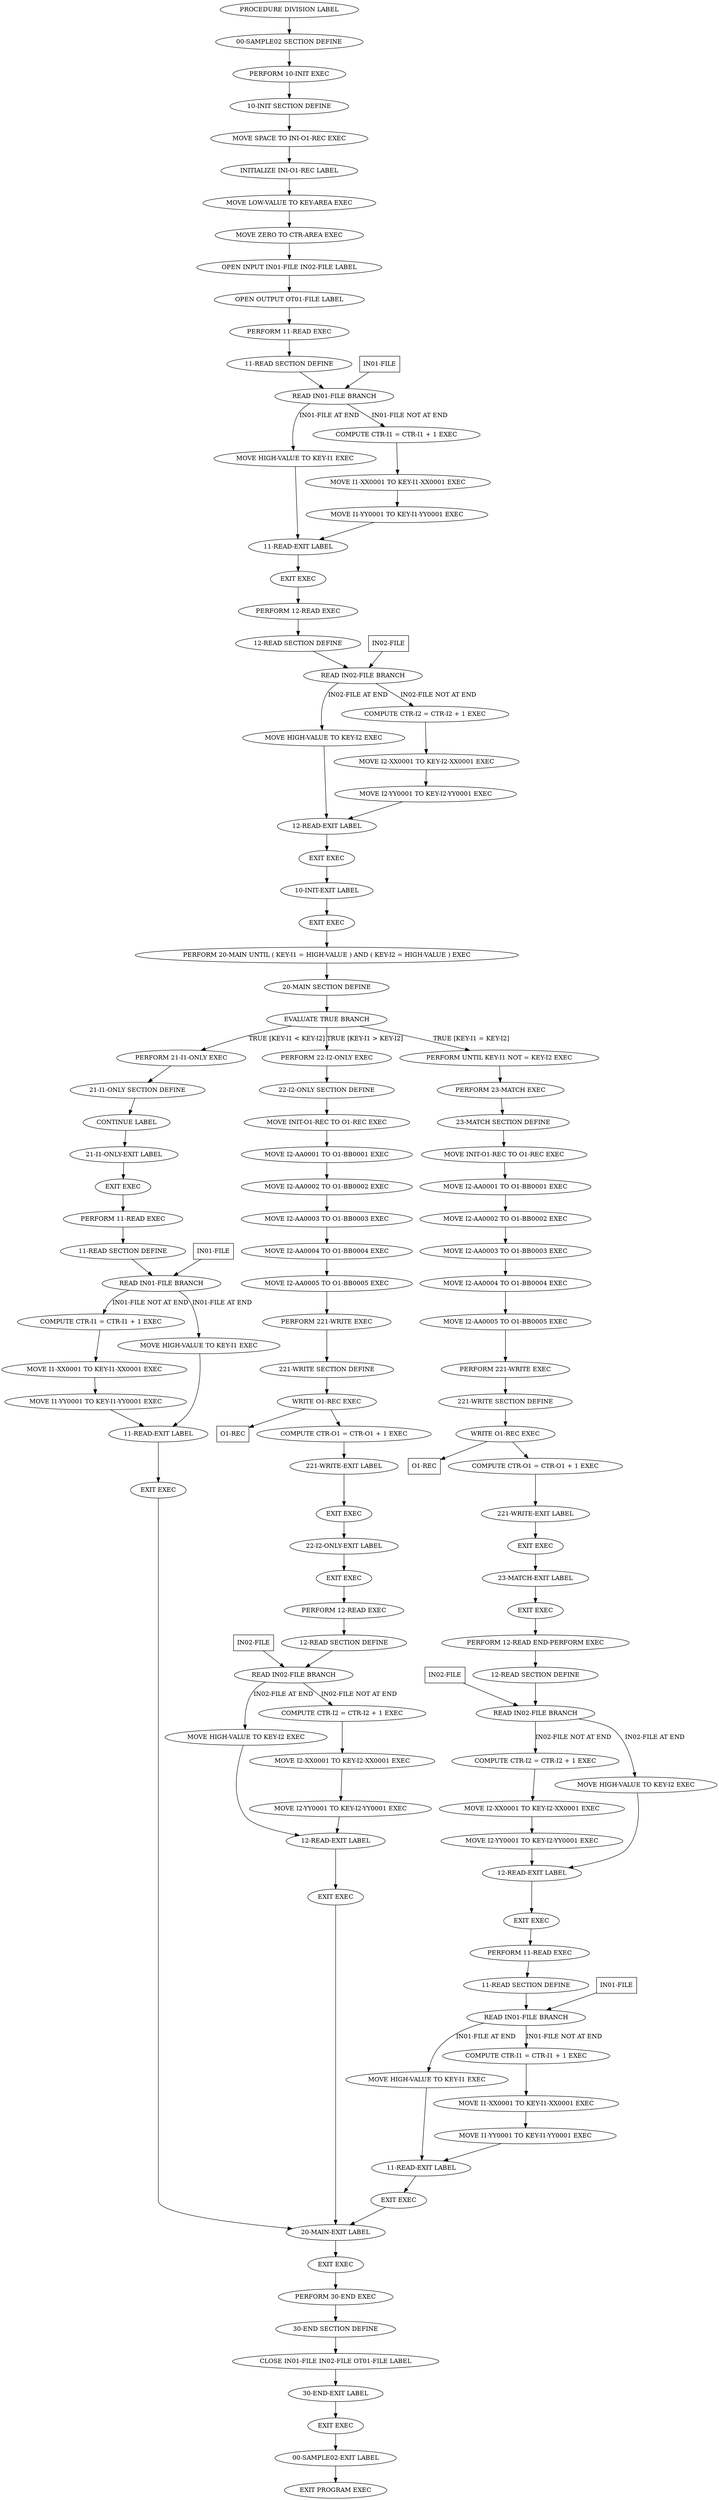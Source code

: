 strict digraph {
8959476121 [label="PROCEDURE DIVISION LABEL"];
8464920851 [label="00-SAMPLE02 SECTION DEFINE"];
10962834701 [label="PERFORM 10-INIT EXEC"];
1520056291 [label="10-INIT SECTION DEFINE"];
754576511 [label="MOVE SPACE TO INI-O1-REC EXEC"];
3622391201 [label="INITIALIZE INI-O1-REC LABEL"];
17964889371 [label="MOVE LOW-VALUE TO KEY-AREA EXEC"];
4230310291 [label="MOVE ZERO TO CTR-AREA EXEC"];
17126695321 [label="OPEN INPUT IN01-FILE IN02-FILE LABEL"];
12253739141 [label="OPEN OUTPUT OT01-FILE LABEL"];
608308201 [label="PERFORM 11-READ EXEC"];
7591561571 [label="11-READ SECTION DEFINE"];
16355463411 [label="READ IN01-FILE BRANCH"];
io16355463411 [label="IN01-FILE", shape = box ];
io16355463411 -> 16355463411
16355463411 -> 16981564081 [label="IN01-FILE AT END"]
16981564081 [label="MOVE HIGH-VALUE TO KEY-I1 EXEC"];
17400352461 [label="11-READ-EXIT LABEL"];
8844574081 [label="EXIT EXEC"];
9131906391 [label="PERFORM 12-READ EXEC"];
18450665811 [label="12-READ SECTION DEFINE"];
10189378241 [label="READ IN02-FILE BRANCH"];
io10189378241 [label="IN02-FILE", shape = box ];
io10189378241 -> 10189378241
10189378241 -> 9056542801 [label="IN02-FILE AT END"]
9056542801 [label="MOVE HIGH-VALUE TO KEY-I2 EXEC"];
19150584461 [label="12-READ-EXIT LABEL"];
14198107641 [label="EXIT EXEC"];
9221510331 [label="10-INIT-EXIT LABEL"];
15163693751 [label="EXIT EXEC"];
559090121 [label="PERFORM 20-MAIN UNTIL ( KEY-I1 = HIGH-VALUE ) AND ( KEY-I2 = HIGH-VALUE ) EXEC"];
13943367091 [label="20-MAIN SECTION DEFINE"];
13872284151 [label="EVALUATE TRUE BRANCH"];
13872284151 -> 1209601201 [label="TRUE [KEY-I1 < KEY-I2]"]
1209601201 [label="PERFORM 21-I1-ONLY EXEC"];
7486586081 [label="21-I1-ONLY SECTION DEFINE"];
5467187651 [label="CONTINUE LABEL"];
1671854921 [label="21-I1-ONLY-EXIT LABEL"];
5921790461 [label="EXIT EXEC"];
19373482561 [label="PERFORM 11-READ EXEC"];
16418088461 [label="11-READ SECTION DEFINE"];
13584440451 [label="READ IN01-FILE BRANCH"];
io13584440451 [label="IN01-FILE", shape = box ];
io13584440451 -> 13584440451
13584440451 -> 7500440751 [label="IN01-FILE AT END"]
7500440751 [label="MOVE HIGH-VALUE TO KEY-I1 EXEC"];
3318446191 [label="11-READ-EXIT LABEL"];
3106569741 [label="EXIT EXEC"];
648304131 [label="20-MAIN-EXIT LABEL"];
1592590141 [label="EXIT EXEC"];
6536876701 [label="PERFORM 30-END EXEC"];
3564733851 [label="30-END SECTION DEFINE"];
21363445921 [label="CLOSE IN01-FILE IN02-FILE OT01-FILE LABEL"];
1109924691 [label="30-END-EXIT LABEL"];
3296118351 [label="EXIT EXEC"];
20911565961 [label="00-SAMPLE02-EXIT LABEL"];
8638314161 [label="EXIT PROGRAM EXEC"];
7500440751 -> 3318446191 -> 3106569741 -> 648304131 -> 1592590141 -> 6536876701 -> 3564733851 -> 21363445921 -> 1109924691 -> 3296118351 -> 20911565961 -> 8638314161
13584440451 -> 15083951261 [label="IN01-FILE NOT AT END"]
15083951261 [label="COMPUTE CTR-I1 = CTR-I1 + 1 EXEC"];
16381721141 [label="MOVE I1-XX0001 TO KEY-I1-XX0001 EXEC"];
9727658781 [label="MOVE I1-YY0001 TO KEY-I1-YY0001 EXEC"];
3318446191 [label="11-READ-EXIT LABEL"];
3106569741 [label="EXIT EXEC"];
648304131 [label="20-MAIN-EXIT LABEL"];
1592590141 [label="EXIT EXEC"];
6536876701 [label="PERFORM 30-END EXEC"];
3564733851 [label="30-END SECTION DEFINE"];
21363445921 [label="CLOSE IN01-FILE IN02-FILE OT01-FILE LABEL"];
1109924691 [label="30-END-EXIT LABEL"];
3296118351 [label="EXIT EXEC"];
20911565961 [label="00-SAMPLE02-EXIT LABEL"];
8638314161 [label="EXIT PROGRAM EXEC"];
15083951261 -> 16381721141 -> 9727658781 -> 3318446191 -> 3106569741 -> 648304131 -> 1592590141 -> 6536876701 -> 3564733851 -> 21363445921 -> 1109924691 -> 3296118351 -> 20911565961 -> 8638314161
1209601201 -> 7486586081 -> 5467187651 -> 1671854921 -> 5921790461 -> 19373482561 -> 16418088461 -> 13584440451
13872284151 -> 16519450121 [label="TRUE [KEY-I1 > KEY-I2]"]
16519450121 [label="PERFORM 22-I2-ONLY EXEC"];
20346885001 [label="22-I2-ONLY SECTION DEFINE"];
10072517391 [label="MOVE INIT-O1-REC TO O1-REC EXEC"];
15565953661 [label="MOVE I2-AA0001 TO O1-BB0001 EXEC"];
1944944681 [label="MOVE I2-AA0002 TO O1-BB0002 EXEC"];
11671167391 [label="MOVE I2-AA0003 TO O1-BB0003 EXEC"];
8539939231 [label="MOVE I2-AA0004 TO O1-BB0004 EXEC"];
13478706671 [label="MOVE I2-AA0005 TO O1-BB0005 EXEC"];
17021465971 [label="PERFORM 221-WRITE EXEC"];
6444609531 [label="221-WRITE SECTION DEFINE"];
5917236221 [label="WRITE O1-REC EXEC"];
io5917236221 [label="O1-REC", shape = box ];
5917236221 -> io5917236221
11667269781 [label="COMPUTE CTR-O1 = CTR-O1 + 1 EXEC"];
953959161 [label="221-WRITE-EXIT LABEL"];
18560563451 [label="EXIT EXEC"];
17785350151 [label="22-I2-ONLY-EXIT LABEL"];
20322510421 [label="EXIT EXEC"];
244331621 [label="PERFORM 12-READ EXEC"];
17250979451 [label="12-READ SECTION DEFINE"];
5198213341 [label="READ IN02-FILE BRANCH"];
io5198213341 [label="IN02-FILE", shape = box ];
io5198213341 -> 5198213341
5198213341 -> 17812561391 [label="IN02-FILE AT END"]
17812561391 [label="MOVE HIGH-VALUE TO KEY-I2 EXEC"];
13070960701 [label="12-READ-EXIT LABEL"];
10143289091 [label="EXIT EXEC"];
648304131 [label="20-MAIN-EXIT LABEL"];
1592590141 [label="EXIT EXEC"];
6536876701 [label="PERFORM 30-END EXEC"];
3564733851 [label="30-END SECTION DEFINE"];
21363445921 [label="CLOSE IN01-FILE IN02-FILE OT01-FILE LABEL"];
1109924691 [label="30-END-EXIT LABEL"];
3296118351 [label="EXIT EXEC"];
20911565961 [label="00-SAMPLE02-EXIT LABEL"];
8638314161 [label="EXIT PROGRAM EXEC"];
17812561391 -> 13070960701 -> 10143289091 -> 648304131 -> 1592590141 -> 6536876701 -> 3564733851 -> 21363445921 -> 1109924691 -> 3296118351 -> 20911565961 -> 8638314161
5198213341 -> 20813032291 [label="IN02-FILE NOT AT END"]
20813032291 [label="COMPUTE CTR-I2 = CTR-I2 + 1 EXEC"];
12236859841 [label="MOVE I2-XX0001 TO KEY-I2-XX0001 EXEC"];
10768350711 [label="MOVE I2-YY0001 TO KEY-I2-YY0001 EXEC"];
13070960701 [label="12-READ-EXIT LABEL"];
10143289091 [label="EXIT EXEC"];
648304131 [label="20-MAIN-EXIT LABEL"];
1592590141 [label="EXIT EXEC"];
6536876701 [label="PERFORM 30-END EXEC"];
3564733851 [label="30-END SECTION DEFINE"];
21363445921 [label="CLOSE IN01-FILE IN02-FILE OT01-FILE LABEL"];
1109924691 [label="30-END-EXIT LABEL"];
3296118351 [label="EXIT EXEC"];
20911565961 [label="00-SAMPLE02-EXIT LABEL"];
8638314161 [label="EXIT PROGRAM EXEC"];
20813032291 -> 12236859841 -> 10768350711 -> 13070960701 -> 10143289091 -> 648304131 -> 1592590141 -> 6536876701 -> 3564733851 -> 21363445921 -> 1109924691 -> 3296118351 -> 20911565961 -> 8638314161
16519450121 -> 20346885001 -> 10072517391 -> 15565953661 -> 1944944681 -> 11671167391 -> 8539939231 -> 13478706671 -> 17021465971 -> 6444609531 -> 5917236221 -> 11667269781 -> 953959161 -> 18560563451 -> 17785350151 -> 20322510421 -> 244331621 -> 17250979451 -> 5198213341
13872284151 -> 14637577451 [label="TRUE [KEY-I1 = KEY-I2]"]
14637577451 [label="PERFORM UNTIL KEY-I1 NOT = KEY-I2 EXEC"];
15252623771 [label="PERFORM 23-MATCH EXEC"];
18377607391 [label="23-MATCH SECTION DEFINE"];
14184282631 [label="MOVE INIT-O1-REC TO O1-REC EXEC"];
20599042281 [label="MOVE I2-AA0001 TO O1-BB0001 EXEC"];
18366431891 [label="MOVE I2-AA0002 TO O1-BB0002 EXEC"];
13553160011 [label="MOVE I2-AA0003 TO O1-BB0003 EXEC"];
15974620401 [label="MOVE I2-AA0004 TO O1-BB0004 EXEC"];
4037165101 [label="MOVE I2-AA0005 TO O1-BB0005 EXEC"];
8531196661 [label="PERFORM 221-WRITE EXEC"];
5596709711 [label="221-WRITE SECTION DEFINE"];
11446484781 [label="WRITE O1-REC EXEC"];
io11446484781 [label="O1-REC", shape = box ];
11446484781 -> io11446484781
15768613901 [label="COMPUTE CTR-O1 = CTR-O1 + 1 EXEC"];
6007469451 [label="221-WRITE-EXIT LABEL"];
15665027171 [label="EXIT EXEC"];
14588494191 [label="23-MATCH-EXIT LABEL"];
18248356051 [label="EXIT EXEC"];
9816614231 [label="PERFORM 12-READ END-PERFORM EXEC"];
2694680371 [label="12-READ SECTION DEFINE"];
16815956651 [label="READ IN02-FILE BRANCH"];
io16815956651 [label="IN02-FILE", shape = box ];
io16815956651 -> 16815956651
16815956651 -> 7878671071 [label="IN02-FILE AT END"]
7878671071 [label="MOVE HIGH-VALUE TO KEY-I2 EXEC"];
574943641 [label="12-READ-EXIT LABEL"];
18287578531 [label="EXIT EXEC"];
13746776251 [label="PERFORM 11-READ EXEC"];
13456361861 [label="11-READ SECTION DEFINE"];
9632690351 [label="READ IN01-FILE BRANCH"];
io9632690351 [label="IN01-FILE", shape = box ];
io9632690351 -> 9632690351
9632690351 -> 13594843061 [label="IN01-FILE AT END"]
13594843061 [label="MOVE HIGH-VALUE TO KEY-I1 EXEC"];
21408322321 [label="11-READ-EXIT LABEL"];
1574562141 [label="EXIT EXEC"];
648304131 [label="20-MAIN-EXIT LABEL"];
1592590141 [label="EXIT EXEC"];
6536876701 [label="PERFORM 30-END EXEC"];
3564733851 [label="30-END SECTION DEFINE"];
21363445921 [label="CLOSE IN01-FILE IN02-FILE OT01-FILE LABEL"];
1109924691 [label="30-END-EXIT LABEL"];
3296118351 [label="EXIT EXEC"];
20911565961 [label="00-SAMPLE02-EXIT LABEL"];
8638314161 [label="EXIT PROGRAM EXEC"];
13594843061 -> 21408322321 -> 1574562141 -> 648304131 -> 1592590141 -> 6536876701 -> 3564733851 -> 21363445921 -> 1109924691 -> 3296118351 -> 20911565961 -> 8638314161
9632690351 -> 16597915761 [label="IN01-FILE NOT AT END"]
16597915761 [label="COMPUTE CTR-I1 = CTR-I1 + 1 EXEC"];
19353655221 [label="MOVE I1-XX0001 TO KEY-I1-XX0001 EXEC"];
14830222881 [label="MOVE I1-YY0001 TO KEY-I1-YY0001 EXEC"];
21408322321 [label="11-READ-EXIT LABEL"];
1574562141 [label="EXIT EXEC"];
648304131 [label="20-MAIN-EXIT LABEL"];
1592590141 [label="EXIT EXEC"];
6536876701 [label="PERFORM 30-END EXEC"];
3564733851 [label="30-END SECTION DEFINE"];
21363445921 [label="CLOSE IN01-FILE IN02-FILE OT01-FILE LABEL"];
1109924691 [label="30-END-EXIT LABEL"];
3296118351 [label="EXIT EXEC"];
20911565961 [label="00-SAMPLE02-EXIT LABEL"];
8638314161 [label="EXIT PROGRAM EXEC"];
16597915761 -> 19353655221 -> 14830222881 -> 21408322321 -> 1574562141 -> 648304131 -> 1592590141 -> 6536876701 -> 3564733851 -> 21363445921 -> 1109924691 -> 3296118351 -> 20911565961 -> 8638314161
7878671071 -> 574943641 -> 18287578531 -> 13746776251 -> 13456361861 -> 9632690351
16815956651 -> 11597853891 [label="IN02-FILE NOT AT END"]
11597853891 [label="COMPUTE CTR-I2 = CTR-I2 + 1 EXEC"];
14109868731 [label="MOVE I2-XX0001 TO KEY-I2-XX0001 EXEC"];
21102458051 [label="MOVE I2-YY0001 TO KEY-I2-YY0001 EXEC"];
574943641 [label="12-READ-EXIT LABEL"];
18287578531 [label="EXIT EXEC"];
13746776251 [label="PERFORM 11-READ EXEC"];
13456361861 [label="11-READ SECTION DEFINE"];
9632690351 [label="READ IN01-FILE BRANCH"];
io9632690351 [label="IN01-FILE", shape = box ];
io9632690351 -> 9632690351
9632690351 -> 13594843061 [label="IN01-FILE AT END"]
13594843061 [label="MOVE HIGH-VALUE TO KEY-I1 EXEC"];
21408322321 [label="11-READ-EXIT LABEL"];
1574562141 [label="EXIT EXEC"];
648304131 [label="20-MAIN-EXIT LABEL"];
1592590141 [label="EXIT EXEC"];
6536876701 [label="PERFORM 30-END EXEC"];
3564733851 [label="30-END SECTION DEFINE"];
21363445921 [label="CLOSE IN01-FILE IN02-FILE OT01-FILE LABEL"];
1109924691 [label="30-END-EXIT LABEL"];
3296118351 [label="EXIT EXEC"];
20911565961 [label="00-SAMPLE02-EXIT LABEL"];
8638314161 [label="EXIT PROGRAM EXEC"];
13594843061 -> 21408322321 -> 1574562141 -> 648304131 -> 1592590141 -> 6536876701 -> 3564733851 -> 21363445921 -> 1109924691 -> 3296118351 -> 20911565961 -> 8638314161
9632690351 -> 16597915761 [label="IN01-FILE NOT AT END"]
16597915761 [label="COMPUTE CTR-I1 = CTR-I1 + 1 EXEC"];
19353655221 [label="MOVE I1-XX0001 TO KEY-I1-XX0001 EXEC"];
14830222881 [label="MOVE I1-YY0001 TO KEY-I1-YY0001 EXEC"];
21408322321 [label="11-READ-EXIT LABEL"];
1574562141 [label="EXIT EXEC"];
648304131 [label="20-MAIN-EXIT LABEL"];
1592590141 [label="EXIT EXEC"];
6536876701 [label="PERFORM 30-END EXEC"];
3564733851 [label="30-END SECTION DEFINE"];
21363445921 [label="CLOSE IN01-FILE IN02-FILE OT01-FILE LABEL"];
1109924691 [label="30-END-EXIT LABEL"];
3296118351 [label="EXIT EXEC"];
20911565961 [label="00-SAMPLE02-EXIT LABEL"];
8638314161 [label="EXIT PROGRAM EXEC"];
16597915761 -> 19353655221 -> 14830222881 -> 21408322321 -> 1574562141 -> 648304131 -> 1592590141 -> 6536876701 -> 3564733851 -> 21363445921 -> 1109924691 -> 3296118351 -> 20911565961 -> 8638314161
11597853891 -> 14109868731 -> 21102458051 -> 574943641 -> 18287578531 -> 13746776251 -> 13456361861 -> 9632690351
14637577451 -> 15252623771 -> 18377607391 -> 14184282631 -> 20599042281 -> 18366431891 -> 13553160011 -> 15974620401 -> 4037165101 -> 8531196661 -> 5596709711 -> 11446484781 -> 15768613901 -> 6007469451 -> 15665027171 -> 14588494191 -> 18248356051 -> 9816614231 -> 2694680371 -> 16815956651
9056542801 -> 19150584461 -> 14198107641 -> 9221510331 -> 15163693751 -> 559090121 -> 13943367091 -> 13872284151
10189378241 -> 2210366341 [label="IN02-FILE NOT AT END"]
2210366341 [label="COMPUTE CTR-I2 = CTR-I2 + 1 EXEC"];
13350501931 [label="MOVE I2-XX0001 TO KEY-I2-XX0001 EXEC"];
14183709131 [label="MOVE I2-YY0001 TO KEY-I2-YY0001 EXEC"];
19150584461 [label="12-READ-EXIT LABEL"];
14198107641 [label="EXIT EXEC"];
9221510331 [label="10-INIT-EXIT LABEL"];
15163693751 [label="EXIT EXEC"];
559090121 [label="PERFORM 20-MAIN UNTIL ( KEY-I1 = HIGH-VALUE ) AND ( KEY-I2 = HIGH-VALUE ) EXEC"];
13943367091 [label="20-MAIN SECTION DEFINE"];
13872284151 [label="EVALUATE TRUE BRANCH"];
13872284151 -> 1209601201 [label="TRUE [KEY-I1 < KEY-I2]"]
1209601201 [label="PERFORM 21-I1-ONLY EXEC"];
7486586081 [label="21-I1-ONLY SECTION DEFINE"];
5467187651 [label="CONTINUE LABEL"];
1671854921 [label="21-I1-ONLY-EXIT LABEL"];
5921790461 [label="EXIT EXEC"];
19373482561 [label="PERFORM 11-READ EXEC"];
16418088461 [label="11-READ SECTION DEFINE"];
13584440451 [label="READ IN01-FILE BRANCH"];
io13584440451 [label="IN01-FILE", shape = box ];
io13584440451 -> 13584440451
13584440451 -> 7500440751 [label="IN01-FILE AT END"]
7500440751 [label="MOVE HIGH-VALUE TO KEY-I1 EXEC"];
3318446191 [label="11-READ-EXIT LABEL"];
3106569741 [label="EXIT EXEC"];
648304131 [label="20-MAIN-EXIT LABEL"];
1592590141 [label="EXIT EXEC"];
6536876701 [label="PERFORM 30-END EXEC"];
3564733851 [label="30-END SECTION DEFINE"];
21363445921 [label="CLOSE IN01-FILE IN02-FILE OT01-FILE LABEL"];
1109924691 [label="30-END-EXIT LABEL"];
3296118351 [label="EXIT EXEC"];
20911565961 [label="00-SAMPLE02-EXIT LABEL"];
8638314161 [label="EXIT PROGRAM EXEC"];
7500440751 -> 3318446191 -> 3106569741 -> 648304131 -> 1592590141 -> 6536876701 -> 3564733851 -> 21363445921 -> 1109924691 -> 3296118351 -> 20911565961 -> 8638314161
13584440451 -> 15083951261 [label="IN01-FILE NOT AT END"]
15083951261 [label="COMPUTE CTR-I1 = CTR-I1 + 1 EXEC"];
16381721141 [label="MOVE I1-XX0001 TO KEY-I1-XX0001 EXEC"];
9727658781 [label="MOVE I1-YY0001 TO KEY-I1-YY0001 EXEC"];
3318446191 [label="11-READ-EXIT LABEL"];
3106569741 [label="EXIT EXEC"];
648304131 [label="20-MAIN-EXIT LABEL"];
1592590141 [label="EXIT EXEC"];
6536876701 [label="PERFORM 30-END EXEC"];
3564733851 [label="30-END SECTION DEFINE"];
21363445921 [label="CLOSE IN01-FILE IN02-FILE OT01-FILE LABEL"];
1109924691 [label="30-END-EXIT LABEL"];
3296118351 [label="EXIT EXEC"];
20911565961 [label="00-SAMPLE02-EXIT LABEL"];
8638314161 [label="EXIT PROGRAM EXEC"];
15083951261 -> 16381721141 -> 9727658781 -> 3318446191 -> 3106569741 -> 648304131 -> 1592590141 -> 6536876701 -> 3564733851 -> 21363445921 -> 1109924691 -> 3296118351 -> 20911565961 -> 8638314161
1209601201 -> 7486586081 -> 5467187651 -> 1671854921 -> 5921790461 -> 19373482561 -> 16418088461 -> 13584440451
13872284151 -> 16519450121 [label="TRUE [KEY-I1 > KEY-I2]"]
16519450121 [label="PERFORM 22-I2-ONLY EXEC"];
20346885001 [label="22-I2-ONLY SECTION DEFINE"];
10072517391 [label="MOVE INIT-O1-REC TO O1-REC EXEC"];
15565953661 [label="MOVE I2-AA0001 TO O1-BB0001 EXEC"];
1944944681 [label="MOVE I2-AA0002 TO O1-BB0002 EXEC"];
11671167391 [label="MOVE I2-AA0003 TO O1-BB0003 EXEC"];
8539939231 [label="MOVE I2-AA0004 TO O1-BB0004 EXEC"];
13478706671 [label="MOVE I2-AA0005 TO O1-BB0005 EXEC"];
17021465971 [label="PERFORM 221-WRITE EXEC"];
6444609531 [label="221-WRITE SECTION DEFINE"];
5917236221 [label="WRITE O1-REC EXEC"];
io5917236221 [label="O1-REC", shape = box ];
5917236221 -> io5917236221
11667269781 [label="COMPUTE CTR-O1 = CTR-O1 + 1 EXEC"];
953959161 [label="221-WRITE-EXIT LABEL"];
18560563451 [label="EXIT EXEC"];
17785350151 [label="22-I2-ONLY-EXIT LABEL"];
20322510421 [label="EXIT EXEC"];
244331621 [label="PERFORM 12-READ EXEC"];
17250979451 [label="12-READ SECTION DEFINE"];
5198213341 [label="READ IN02-FILE BRANCH"];
io5198213341 [label="IN02-FILE", shape = box ];
io5198213341 -> 5198213341
5198213341 -> 17812561391 [label="IN02-FILE AT END"]
17812561391 [label="MOVE HIGH-VALUE TO KEY-I2 EXEC"];
13070960701 [label="12-READ-EXIT LABEL"];
10143289091 [label="EXIT EXEC"];
648304131 [label="20-MAIN-EXIT LABEL"];
1592590141 [label="EXIT EXEC"];
6536876701 [label="PERFORM 30-END EXEC"];
3564733851 [label="30-END SECTION DEFINE"];
21363445921 [label="CLOSE IN01-FILE IN02-FILE OT01-FILE LABEL"];
1109924691 [label="30-END-EXIT LABEL"];
3296118351 [label="EXIT EXEC"];
20911565961 [label="00-SAMPLE02-EXIT LABEL"];
8638314161 [label="EXIT PROGRAM EXEC"];
17812561391 -> 13070960701 -> 10143289091 -> 648304131 -> 1592590141 -> 6536876701 -> 3564733851 -> 21363445921 -> 1109924691 -> 3296118351 -> 20911565961 -> 8638314161
5198213341 -> 20813032291 [label="IN02-FILE NOT AT END"]
20813032291 [label="COMPUTE CTR-I2 = CTR-I2 + 1 EXEC"];
12236859841 [label="MOVE I2-XX0001 TO KEY-I2-XX0001 EXEC"];
10768350711 [label="MOVE I2-YY0001 TO KEY-I2-YY0001 EXEC"];
13070960701 [label="12-READ-EXIT LABEL"];
10143289091 [label="EXIT EXEC"];
648304131 [label="20-MAIN-EXIT LABEL"];
1592590141 [label="EXIT EXEC"];
6536876701 [label="PERFORM 30-END EXEC"];
3564733851 [label="30-END SECTION DEFINE"];
21363445921 [label="CLOSE IN01-FILE IN02-FILE OT01-FILE LABEL"];
1109924691 [label="30-END-EXIT LABEL"];
3296118351 [label="EXIT EXEC"];
20911565961 [label="00-SAMPLE02-EXIT LABEL"];
8638314161 [label="EXIT PROGRAM EXEC"];
20813032291 -> 12236859841 -> 10768350711 -> 13070960701 -> 10143289091 -> 648304131 -> 1592590141 -> 6536876701 -> 3564733851 -> 21363445921 -> 1109924691 -> 3296118351 -> 20911565961 -> 8638314161
16519450121 -> 20346885001 -> 10072517391 -> 15565953661 -> 1944944681 -> 11671167391 -> 8539939231 -> 13478706671 -> 17021465971 -> 6444609531 -> 5917236221 -> 11667269781 -> 953959161 -> 18560563451 -> 17785350151 -> 20322510421 -> 244331621 -> 17250979451 -> 5198213341
13872284151 -> 14637577451 [label="TRUE [KEY-I1 = KEY-I2]"]
14637577451 [label="PERFORM UNTIL KEY-I1 NOT = KEY-I2 EXEC"];
15252623771 [label="PERFORM 23-MATCH EXEC"];
18377607391 [label="23-MATCH SECTION DEFINE"];
14184282631 [label="MOVE INIT-O1-REC TO O1-REC EXEC"];
20599042281 [label="MOVE I2-AA0001 TO O1-BB0001 EXEC"];
18366431891 [label="MOVE I2-AA0002 TO O1-BB0002 EXEC"];
13553160011 [label="MOVE I2-AA0003 TO O1-BB0003 EXEC"];
15974620401 [label="MOVE I2-AA0004 TO O1-BB0004 EXEC"];
4037165101 [label="MOVE I2-AA0005 TO O1-BB0005 EXEC"];
8531196661 [label="PERFORM 221-WRITE EXEC"];
5596709711 [label="221-WRITE SECTION DEFINE"];
11446484781 [label="WRITE O1-REC EXEC"];
io11446484781 [label="O1-REC", shape = box ];
11446484781 -> io11446484781
15768613901 [label="COMPUTE CTR-O1 = CTR-O1 + 1 EXEC"];
6007469451 [label="221-WRITE-EXIT LABEL"];
15665027171 [label="EXIT EXEC"];
14588494191 [label="23-MATCH-EXIT LABEL"];
18248356051 [label="EXIT EXEC"];
9816614231 [label="PERFORM 12-READ END-PERFORM EXEC"];
2694680371 [label="12-READ SECTION DEFINE"];
16815956651 [label="READ IN02-FILE BRANCH"];
io16815956651 [label="IN02-FILE", shape = box ];
io16815956651 -> 16815956651
16815956651 -> 7878671071 [label="IN02-FILE AT END"]
7878671071 [label="MOVE HIGH-VALUE TO KEY-I2 EXEC"];
574943641 [label="12-READ-EXIT LABEL"];
18287578531 [label="EXIT EXEC"];
13746776251 [label="PERFORM 11-READ EXEC"];
13456361861 [label="11-READ SECTION DEFINE"];
9632690351 [label="READ IN01-FILE BRANCH"];
io9632690351 [label="IN01-FILE", shape = box ];
io9632690351 -> 9632690351
9632690351 -> 13594843061 [label="IN01-FILE AT END"]
13594843061 [label="MOVE HIGH-VALUE TO KEY-I1 EXEC"];
21408322321 [label="11-READ-EXIT LABEL"];
1574562141 [label="EXIT EXEC"];
648304131 [label="20-MAIN-EXIT LABEL"];
1592590141 [label="EXIT EXEC"];
6536876701 [label="PERFORM 30-END EXEC"];
3564733851 [label="30-END SECTION DEFINE"];
21363445921 [label="CLOSE IN01-FILE IN02-FILE OT01-FILE LABEL"];
1109924691 [label="30-END-EXIT LABEL"];
3296118351 [label="EXIT EXEC"];
20911565961 [label="00-SAMPLE02-EXIT LABEL"];
8638314161 [label="EXIT PROGRAM EXEC"];
13594843061 -> 21408322321 -> 1574562141 -> 648304131 -> 1592590141 -> 6536876701 -> 3564733851 -> 21363445921 -> 1109924691 -> 3296118351 -> 20911565961 -> 8638314161
9632690351 -> 16597915761 [label="IN01-FILE NOT AT END"]
16597915761 [label="COMPUTE CTR-I1 = CTR-I1 + 1 EXEC"];
19353655221 [label="MOVE I1-XX0001 TO KEY-I1-XX0001 EXEC"];
14830222881 [label="MOVE I1-YY0001 TO KEY-I1-YY0001 EXEC"];
21408322321 [label="11-READ-EXIT LABEL"];
1574562141 [label="EXIT EXEC"];
648304131 [label="20-MAIN-EXIT LABEL"];
1592590141 [label="EXIT EXEC"];
6536876701 [label="PERFORM 30-END EXEC"];
3564733851 [label="30-END SECTION DEFINE"];
21363445921 [label="CLOSE IN01-FILE IN02-FILE OT01-FILE LABEL"];
1109924691 [label="30-END-EXIT LABEL"];
3296118351 [label="EXIT EXEC"];
20911565961 [label="00-SAMPLE02-EXIT LABEL"];
8638314161 [label="EXIT PROGRAM EXEC"];
16597915761 -> 19353655221 -> 14830222881 -> 21408322321 -> 1574562141 -> 648304131 -> 1592590141 -> 6536876701 -> 3564733851 -> 21363445921 -> 1109924691 -> 3296118351 -> 20911565961 -> 8638314161
7878671071 -> 574943641 -> 18287578531 -> 13746776251 -> 13456361861 -> 9632690351
16815956651 -> 11597853891 [label="IN02-FILE NOT AT END"]
11597853891 [label="COMPUTE CTR-I2 = CTR-I2 + 1 EXEC"];
14109868731 [label="MOVE I2-XX0001 TO KEY-I2-XX0001 EXEC"];
21102458051 [label="MOVE I2-YY0001 TO KEY-I2-YY0001 EXEC"];
574943641 [label="12-READ-EXIT LABEL"];
18287578531 [label="EXIT EXEC"];
13746776251 [label="PERFORM 11-READ EXEC"];
13456361861 [label="11-READ SECTION DEFINE"];
9632690351 [label="READ IN01-FILE BRANCH"];
io9632690351 [label="IN01-FILE", shape = box ];
io9632690351 -> 9632690351
9632690351 -> 13594843061 [label="IN01-FILE AT END"]
13594843061 [label="MOVE HIGH-VALUE TO KEY-I1 EXEC"];
21408322321 [label="11-READ-EXIT LABEL"];
1574562141 [label="EXIT EXEC"];
648304131 [label="20-MAIN-EXIT LABEL"];
1592590141 [label="EXIT EXEC"];
6536876701 [label="PERFORM 30-END EXEC"];
3564733851 [label="30-END SECTION DEFINE"];
21363445921 [label="CLOSE IN01-FILE IN02-FILE OT01-FILE LABEL"];
1109924691 [label="30-END-EXIT LABEL"];
3296118351 [label="EXIT EXEC"];
20911565961 [label="00-SAMPLE02-EXIT LABEL"];
8638314161 [label="EXIT PROGRAM EXEC"];
13594843061 -> 21408322321 -> 1574562141 -> 648304131 -> 1592590141 -> 6536876701 -> 3564733851 -> 21363445921 -> 1109924691 -> 3296118351 -> 20911565961 -> 8638314161
9632690351 -> 16597915761 [label="IN01-FILE NOT AT END"]
16597915761 [label="COMPUTE CTR-I1 = CTR-I1 + 1 EXEC"];
19353655221 [label="MOVE I1-XX0001 TO KEY-I1-XX0001 EXEC"];
14830222881 [label="MOVE I1-YY0001 TO KEY-I1-YY0001 EXEC"];
21408322321 [label="11-READ-EXIT LABEL"];
1574562141 [label="EXIT EXEC"];
648304131 [label="20-MAIN-EXIT LABEL"];
1592590141 [label="EXIT EXEC"];
6536876701 [label="PERFORM 30-END EXEC"];
3564733851 [label="30-END SECTION DEFINE"];
21363445921 [label="CLOSE IN01-FILE IN02-FILE OT01-FILE LABEL"];
1109924691 [label="30-END-EXIT LABEL"];
3296118351 [label="EXIT EXEC"];
20911565961 [label="00-SAMPLE02-EXIT LABEL"];
8638314161 [label="EXIT PROGRAM EXEC"];
16597915761 -> 19353655221 -> 14830222881 -> 21408322321 -> 1574562141 -> 648304131 -> 1592590141 -> 6536876701 -> 3564733851 -> 21363445921 -> 1109924691 -> 3296118351 -> 20911565961 -> 8638314161
11597853891 -> 14109868731 -> 21102458051 -> 574943641 -> 18287578531 -> 13746776251 -> 13456361861 -> 9632690351
14637577451 -> 15252623771 -> 18377607391 -> 14184282631 -> 20599042281 -> 18366431891 -> 13553160011 -> 15974620401 -> 4037165101 -> 8531196661 -> 5596709711 -> 11446484781 -> 15768613901 -> 6007469451 -> 15665027171 -> 14588494191 -> 18248356051 -> 9816614231 -> 2694680371 -> 16815956651
2210366341 -> 13350501931 -> 14183709131 -> 19150584461 -> 14198107641 -> 9221510331 -> 15163693751 -> 559090121 -> 13943367091 -> 13872284151
16981564081 -> 17400352461 -> 8844574081 -> 9131906391 -> 18450665811 -> 10189378241
16355463411 -> 3913597421 [label="IN01-FILE NOT AT END"]
3913597421 [label="COMPUTE CTR-I1 = CTR-I1 + 1 EXEC"];
20818535341 [label="MOVE I1-XX0001 TO KEY-I1-XX0001 EXEC"];
7076100421 [label="MOVE I1-YY0001 TO KEY-I1-YY0001 EXEC"];
17400352461 [label="11-READ-EXIT LABEL"];
8844574081 [label="EXIT EXEC"];
9131906391 [label="PERFORM 12-READ EXEC"];
18450665811 [label="12-READ SECTION DEFINE"];
10189378241 [label="READ IN02-FILE BRANCH"];
io10189378241 [label="IN02-FILE", shape = box ];
io10189378241 -> 10189378241
10189378241 -> 9056542801 [label="IN02-FILE AT END"]
9056542801 [label="MOVE HIGH-VALUE TO KEY-I2 EXEC"];
19150584461 [label="12-READ-EXIT LABEL"];
14198107641 [label="EXIT EXEC"];
9221510331 [label="10-INIT-EXIT LABEL"];
15163693751 [label="EXIT EXEC"];
559090121 [label="PERFORM 20-MAIN UNTIL ( KEY-I1 = HIGH-VALUE ) AND ( KEY-I2 = HIGH-VALUE ) EXEC"];
13943367091 [label="20-MAIN SECTION DEFINE"];
13872284151 [label="EVALUATE TRUE BRANCH"];
13872284151 -> 1209601201 [label="TRUE [KEY-I1 < KEY-I2]"]
1209601201 [label="PERFORM 21-I1-ONLY EXEC"];
7486586081 [label="21-I1-ONLY SECTION DEFINE"];
5467187651 [label="CONTINUE LABEL"];
1671854921 [label="21-I1-ONLY-EXIT LABEL"];
5921790461 [label="EXIT EXEC"];
19373482561 [label="PERFORM 11-READ EXEC"];
16418088461 [label="11-READ SECTION DEFINE"];
13584440451 [label="READ IN01-FILE BRANCH"];
io13584440451 [label="IN01-FILE", shape = box ];
io13584440451 -> 13584440451
13584440451 -> 7500440751 [label="IN01-FILE AT END"]
7500440751 [label="MOVE HIGH-VALUE TO KEY-I1 EXEC"];
3318446191 [label="11-READ-EXIT LABEL"];
3106569741 [label="EXIT EXEC"];
648304131 [label="20-MAIN-EXIT LABEL"];
1592590141 [label="EXIT EXEC"];
6536876701 [label="PERFORM 30-END EXEC"];
3564733851 [label="30-END SECTION DEFINE"];
21363445921 [label="CLOSE IN01-FILE IN02-FILE OT01-FILE LABEL"];
1109924691 [label="30-END-EXIT LABEL"];
3296118351 [label="EXIT EXEC"];
20911565961 [label="00-SAMPLE02-EXIT LABEL"];
8638314161 [label="EXIT PROGRAM EXEC"];
7500440751 -> 3318446191 -> 3106569741 -> 648304131 -> 1592590141 -> 6536876701 -> 3564733851 -> 21363445921 -> 1109924691 -> 3296118351 -> 20911565961 -> 8638314161
13584440451 -> 15083951261 [label="IN01-FILE NOT AT END"]
15083951261 [label="COMPUTE CTR-I1 = CTR-I1 + 1 EXEC"];
16381721141 [label="MOVE I1-XX0001 TO KEY-I1-XX0001 EXEC"];
9727658781 [label="MOVE I1-YY0001 TO KEY-I1-YY0001 EXEC"];
3318446191 [label="11-READ-EXIT LABEL"];
3106569741 [label="EXIT EXEC"];
648304131 [label="20-MAIN-EXIT LABEL"];
1592590141 [label="EXIT EXEC"];
6536876701 [label="PERFORM 30-END EXEC"];
3564733851 [label="30-END SECTION DEFINE"];
21363445921 [label="CLOSE IN01-FILE IN02-FILE OT01-FILE LABEL"];
1109924691 [label="30-END-EXIT LABEL"];
3296118351 [label="EXIT EXEC"];
20911565961 [label="00-SAMPLE02-EXIT LABEL"];
8638314161 [label="EXIT PROGRAM EXEC"];
15083951261 -> 16381721141 -> 9727658781 -> 3318446191 -> 3106569741 -> 648304131 -> 1592590141 -> 6536876701 -> 3564733851 -> 21363445921 -> 1109924691 -> 3296118351 -> 20911565961 -> 8638314161
1209601201 -> 7486586081 -> 5467187651 -> 1671854921 -> 5921790461 -> 19373482561 -> 16418088461 -> 13584440451
13872284151 -> 16519450121 [label="TRUE [KEY-I1 > KEY-I2]"]
16519450121 [label="PERFORM 22-I2-ONLY EXEC"];
20346885001 [label="22-I2-ONLY SECTION DEFINE"];
10072517391 [label="MOVE INIT-O1-REC TO O1-REC EXEC"];
15565953661 [label="MOVE I2-AA0001 TO O1-BB0001 EXEC"];
1944944681 [label="MOVE I2-AA0002 TO O1-BB0002 EXEC"];
11671167391 [label="MOVE I2-AA0003 TO O1-BB0003 EXEC"];
8539939231 [label="MOVE I2-AA0004 TO O1-BB0004 EXEC"];
13478706671 [label="MOVE I2-AA0005 TO O1-BB0005 EXEC"];
17021465971 [label="PERFORM 221-WRITE EXEC"];
6444609531 [label="221-WRITE SECTION DEFINE"];
5917236221 [label="WRITE O1-REC EXEC"];
io5917236221 [label="O1-REC", shape = box ];
5917236221 -> io5917236221
11667269781 [label="COMPUTE CTR-O1 = CTR-O1 + 1 EXEC"];
953959161 [label="221-WRITE-EXIT LABEL"];
18560563451 [label="EXIT EXEC"];
17785350151 [label="22-I2-ONLY-EXIT LABEL"];
20322510421 [label="EXIT EXEC"];
244331621 [label="PERFORM 12-READ EXEC"];
17250979451 [label="12-READ SECTION DEFINE"];
5198213341 [label="READ IN02-FILE BRANCH"];
io5198213341 [label="IN02-FILE", shape = box ];
io5198213341 -> 5198213341
5198213341 -> 17812561391 [label="IN02-FILE AT END"]
17812561391 [label="MOVE HIGH-VALUE TO KEY-I2 EXEC"];
13070960701 [label="12-READ-EXIT LABEL"];
10143289091 [label="EXIT EXEC"];
648304131 [label="20-MAIN-EXIT LABEL"];
1592590141 [label="EXIT EXEC"];
6536876701 [label="PERFORM 30-END EXEC"];
3564733851 [label="30-END SECTION DEFINE"];
21363445921 [label="CLOSE IN01-FILE IN02-FILE OT01-FILE LABEL"];
1109924691 [label="30-END-EXIT LABEL"];
3296118351 [label="EXIT EXEC"];
20911565961 [label="00-SAMPLE02-EXIT LABEL"];
8638314161 [label="EXIT PROGRAM EXEC"];
17812561391 -> 13070960701 -> 10143289091 -> 648304131 -> 1592590141 -> 6536876701 -> 3564733851 -> 21363445921 -> 1109924691 -> 3296118351 -> 20911565961 -> 8638314161
5198213341 -> 20813032291 [label="IN02-FILE NOT AT END"]
20813032291 [label="COMPUTE CTR-I2 = CTR-I2 + 1 EXEC"];
12236859841 [label="MOVE I2-XX0001 TO KEY-I2-XX0001 EXEC"];
10768350711 [label="MOVE I2-YY0001 TO KEY-I2-YY0001 EXEC"];
13070960701 [label="12-READ-EXIT LABEL"];
10143289091 [label="EXIT EXEC"];
648304131 [label="20-MAIN-EXIT LABEL"];
1592590141 [label="EXIT EXEC"];
6536876701 [label="PERFORM 30-END EXEC"];
3564733851 [label="30-END SECTION DEFINE"];
21363445921 [label="CLOSE IN01-FILE IN02-FILE OT01-FILE LABEL"];
1109924691 [label="30-END-EXIT LABEL"];
3296118351 [label="EXIT EXEC"];
20911565961 [label="00-SAMPLE02-EXIT LABEL"];
8638314161 [label="EXIT PROGRAM EXEC"];
20813032291 -> 12236859841 -> 10768350711 -> 13070960701 -> 10143289091 -> 648304131 -> 1592590141 -> 6536876701 -> 3564733851 -> 21363445921 -> 1109924691 -> 3296118351 -> 20911565961 -> 8638314161
16519450121 -> 20346885001 -> 10072517391 -> 15565953661 -> 1944944681 -> 11671167391 -> 8539939231 -> 13478706671 -> 17021465971 -> 6444609531 -> 5917236221 -> 11667269781 -> 953959161 -> 18560563451 -> 17785350151 -> 20322510421 -> 244331621 -> 17250979451 -> 5198213341
13872284151 -> 14637577451 [label="TRUE [KEY-I1 = KEY-I2]"]
14637577451 [label="PERFORM UNTIL KEY-I1 NOT = KEY-I2 EXEC"];
15252623771 [label="PERFORM 23-MATCH EXEC"];
18377607391 [label="23-MATCH SECTION DEFINE"];
14184282631 [label="MOVE INIT-O1-REC TO O1-REC EXEC"];
20599042281 [label="MOVE I2-AA0001 TO O1-BB0001 EXEC"];
18366431891 [label="MOVE I2-AA0002 TO O1-BB0002 EXEC"];
13553160011 [label="MOVE I2-AA0003 TO O1-BB0003 EXEC"];
15974620401 [label="MOVE I2-AA0004 TO O1-BB0004 EXEC"];
4037165101 [label="MOVE I2-AA0005 TO O1-BB0005 EXEC"];
8531196661 [label="PERFORM 221-WRITE EXEC"];
5596709711 [label="221-WRITE SECTION DEFINE"];
11446484781 [label="WRITE O1-REC EXEC"];
io11446484781 [label="O1-REC", shape = box ];
11446484781 -> io11446484781
15768613901 [label="COMPUTE CTR-O1 = CTR-O1 + 1 EXEC"];
6007469451 [label="221-WRITE-EXIT LABEL"];
15665027171 [label="EXIT EXEC"];
14588494191 [label="23-MATCH-EXIT LABEL"];
18248356051 [label="EXIT EXEC"];
9816614231 [label="PERFORM 12-READ END-PERFORM EXEC"];
2694680371 [label="12-READ SECTION DEFINE"];
16815956651 [label="READ IN02-FILE BRANCH"];
io16815956651 [label="IN02-FILE", shape = box ];
io16815956651 -> 16815956651
16815956651 -> 7878671071 [label="IN02-FILE AT END"]
7878671071 [label="MOVE HIGH-VALUE TO KEY-I2 EXEC"];
574943641 [label="12-READ-EXIT LABEL"];
18287578531 [label="EXIT EXEC"];
13746776251 [label="PERFORM 11-READ EXEC"];
13456361861 [label="11-READ SECTION DEFINE"];
9632690351 [label="READ IN01-FILE BRANCH"];
io9632690351 [label="IN01-FILE", shape = box ];
io9632690351 -> 9632690351
9632690351 -> 13594843061 [label="IN01-FILE AT END"]
13594843061 [label="MOVE HIGH-VALUE TO KEY-I1 EXEC"];
21408322321 [label="11-READ-EXIT LABEL"];
1574562141 [label="EXIT EXEC"];
648304131 [label="20-MAIN-EXIT LABEL"];
1592590141 [label="EXIT EXEC"];
6536876701 [label="PERFORM 30-END EXEC"];
3564733851 [label="30-END SECTION DEFINE"];
21363445921 [label="CLOSE IN01-FILE IN02-FILE OT01-FILE LABEL"];
1109924691 [label="30-END-EXIT LABEL"];
3296118351 [label="EXIT EXEC"];
20911565961 [label="00-SAMPLE02-EXIT LABEL"];
8638314161 [label="EXIT PROGRAM EXEC"];
13594843061 -> 21408322321 -> 1574562141 -> 648304131 -> 1592590141 -> 6536876701 -> 3564733851 -> 21363445921 -> 1109924691 -> 3296118351 -> 20911565961 -> 8638314161
9632690351 -> 16597915761 [label="IN01-FILE NOT AT END"]
16597915761 [label="COMPUTE CTR-I1 = CTR-I1 + 1 EXEC"];
19353655221 [label="MOVE I1-XX0001 TO KEY-I1-XX0001 EXEC"];
14830222881 [label="MOVE I1-YY0001 TO KEY-I1-YY0001 EXEC"];
21408322321 [label="11-READ-EXIT LABEL"];
1574562141 [label="EXIT EXEC"];
648304131 [label="20-MAIN-EXIT LABEL"];
1592590141 [label="EXIT EXEC"];
6536876701 [label="PERFORM 30-END EXEC"];
3564733851 [label="30-END SECTION DEFINE"];
21363445921 [label="CLOSE IN01-FILE IN02-FILE OT01-FILE LABEL"];
1109924691 [label="30-END-EXIT LABEL"];
3296118351 [label="EXIT EXEC"];
20911565961 [label="00-SAMPLE02-EXIT LABEL"];
8638314161 [label="EXIT PROGRAM EXEC"];
16597915761 -> 19353655221 -> 14830222881 -> 21408322321 -> 1574562141 -> 648304131 -> 1592590141 -> 6536876701 -> 3564733851 -> 21363445921 -> 1109924691 -> 3296118351 -> 20911565961 -> 8638314161
7878671071 -> 574943641 -> 18287578531 -> 13746776251 -> 13456361861 -> 9632690351
16815956651 -> 11597853891 [label="IN02-FILE NOT AT END"]
11597853891 [label="COMPUTE CTR-I2 = CTR-I2 + 1 EXEC"];
14109868731 [label="MOVE I2-XX0001 TO KEY-I2-XX0001 EXEC"];
21102458051 [label="MOVE I2-YY0001 TO KEY-I2-YY0001 EXEC"];
574943641 [label="12-READ-EXIT LABEL"];
18287578531 [label="EXIT EXEC"];
13746776251 [label="PERFORM 11-READ EXEC"];
13456361861 [label="11-READ SECTION DEFINE"];
9632690351 [label="READ IN01-FILE BRANCH"];
io9632690351 [label="IN01-FILE", shape = box ];
io9632690351 -> 9632690351
9632690351 -> 13594843061 [label="IN01-FILE AT END"]
13594843061 [label="MOVE HIGH-VALUE TO KEY-I1 EXEC"];
21408322321 [label="11-READ-EXIT LABEL"];
1574562141 [label="EXIT EXEC"];
648304131 [label="20-MAIN-EXIT LABEL"];
1592590141 [label="EXIT EXEC"];
6536876701 [label="PERFORM 30-END EXEC"];
3564733851 [label="30-END SECTION DEFINE"];
21363445921 [label="CLOSE IN01-FILE IN02-FILE OT01-FILE LABEL"];
1109924691 [label="30-END-EXIT LABEL"];
3296118351 [label="EXIT EXEC"];
20911565961 [label="00-SAMPLE02-EXIT LABEL"];
8638314161 [label="EXIT PROGRAM EXEC"];
13594843061 -> 21408322321 -> 1574562141 -> 648304131 -> 1592590141 -> 6536876701 -> 3564733851 -> 21363445921 -> 1109924691 -> 3296118351 -> 20911565961 -> 8638314161
9632690351 -> 16597915761 [label="IN01-FILE NOT AT END"]
16597915761 [label="COMPUTE CTR-I1 = CTR-I1 + 1 EXEC"];
19353655221 [label="MOVE I1-XX0001 TO KEY-I1-XX0001 EXEC"];
14830222881 [label="MOVE I1-YY0001 TO KEY-I1-YY0001 EXEC"];
21408322321 [label="11-READ-EXIT LABEL"];
1574562141 [label="EXIT EXEC"];
648304131 [label="20-MAIN-EXIT LABEL"];
1592590141 [label="EXIT EXEC"];
6536876701 [label="PERFORM 30-END EXEC"];
3564733851 [label="30-END SECTION DEFINE"];
21363445921 [label="CLOSE IN01-FILE IN02-FILE OT01-FILE LABEL"];
1109924691 [label="30-END-EXIT LABEL"];
3296118351 [label="EXIT EXEC"];
20911565961 [label="00-SAMPLE02-EXIT LABEL"];
8638314161 [label="EXIT PROGRAM EXEC"];
16597915761 -> 19353655221 -> 14830222881 -> 21408322321 -> 1574562141 -> 648304131 -> 1592590141 -> 6536876701 -> 3564733851 -> 21363445921 -> 1109924691 -> 3296118351 -> 20911565961 -> 8638314161
11597853891 -> 14109868731 -> 21102458051 -> 574943641 -> 18287578531 -> 13746776251 -> 13456361861 -> 9632690351
14637577451 -> 15252623771 -> 18377607391 -> 14184282631 -> 20599042281 -> 18366431891 -> 13553160011 -> 15974620401 -> 4037165101 -> 8531196661 -> 5596709711 -> 11446484781 -> 15768613901 -> 6007469451 -> 15665027171 -> 14588494191 -> 18248356051 -> 9816614231 -> 2694680371 -> 16815956651
9056542801 -> 19150584461 -> 14198107641 -> 9221510331 -> 15163693751 -> 559090121 -> 13943367091 -> 13872284151
10189378241 -> 2210366341 [label="IN02-FILE NOT AT END"]
2210366341 [label="COMPUTE CTR-I2 = CTR-I2 + 1 EXEC"];
13350501931 [label="MOVE I2-XX0001 TO KEY-I2-XX0001 EXEC"];
14183709131 [label="MOVE I2-YY0001 TO KEY-I2-YY0001 EXEC"];
19150584461 [label="12-READ-EXIT LABEL"];
14198107641 [label="EXIT EXEC"];
9221510331 [label="10-INIT-EXIT LABEL"];
15163693751 [label="EXIT EXEC"];
559090121 [label="PERFORM 20-MAIN UNTIL ( KEY-I1 = HIGH-VALUE ) AND ( KEY-I2 = HIGH-VALUE ) EXEC"];
13943367091 [label="20-MAIN SECTION DEFINE"];
13872284151 [label="EVALUATE TRUE BRANCH"];
13872284151 -> 1209601201 [label="TRUE [KEY-I1 < KEY-I2]"]
1209601201 [label="PERFORM 21-I1-ONLY EXEC"];
7486586081 [label="21-I1-ONLY SECTION DEFINE"];
5467187651 [label="CONTINUE LABEL"];
1671854921 [label="21-I1-ONLY-EXIT LABEL"];
5921790461 [label="EXIT EXEC"];
19373482561 [label="PERFORM 11-READ EXEC"];
16418088461 [label="11-READ SECTION DEFINE"];
13584440451 [label="READ IN01-FILE BRANCH"];
io13584440451 [label="IN01-FILE", shape = box ];
io13584440451 -> 13584440451
13584440451 -> 7500440751 [label="IN01-FILE AT END"]
7500440751 [label="MOVE HIGH-VALUE TO KEY-I1 EXEC"];
3318446191 [label="11-READ-EXIT LABEL"];
3106569741 [label="EXIT EXEC"];
648304131 [label="20-MAIN-EXIT LABEL"];
1592590141 [label="EXIT EXEC"];
6536876701 [label="PERFORM 30-END EXEC"];
3564733851 [label="30-END SECTION DEFINE"];
21363445921 [label="CLOSE IN01-FILE IN02-FILE OT01-FILE LABEL"];
1109924691 [label="30-END-EXIT LABEL"];
3296118351 [label="EXIT EXEC"];
20911565961 [label="00-SAMPLE02-EXIT LABEL"];
8638314161 [label="EXIT PROGRAM EXEC"];
7500440751 -> 3318446191 -> 3106569741 -> 648304131 -> 1592590141 -> 6536876701 -> 3564733851 -> 21363445921 -> 1109924691 -> 3296118351 -> 20911565961 -> 8638314161
13584440451 -> 15083951261 [label="IN01-FILE NOT AT END"]
15083951261 [label="COMPUTE CTR-I1 = CTR-I1 + 1 EXEC"];
16381721141 [label="MOVE I1-XX0001 TO KEY-I1-XX0001 EXEC"];
9727658781 [label="MOVE I1-YY0001 TO KEY-I1-YY0001 EXEC"];
3318446191 [label="11-READ-EXIT LABEL"];
3106569741 [label="EXIT EXEC"];
648304131 [label="20-MAIN-EXIT LABEL"];
1592590141 [label="EXIT EXEC"];
6536876701 [label="PERFORM 30-END EXEC"];
3564733851 [label="30-END SECTION DEFINE"];
21363445921 [label="CLOSE IN01-FILE IN02-FILE OT01-FILE LABEL"];
1109924691 [label="30-END-EXIT LABEL"];
3296118351 [label="EXIT EXEC"];
20911565961 [label="00-SAMPLE02-EXIT LABEL"];
8638314161 [label="EXIT PROGRAM EXEC"];
15083951261 -> 16381721141 -> 9727658781 -> 3318446191 -> 3106569741 -> 648304131 -> 1592590141 -> 6536876701 -> 3564733851 -> 21363445921 -> 1109924691 -> 3296118351 -> 20911565961 -> 8638314161
1209601201 -> 7486586081 -> 5467187651 -> 1671854921 -> 5921790461 -> 19373482561 -> 16418088461 -> 13584440451
13872284151 -> 16519450121 [label="TRUE [KEY-I1 > KEY-I2]"]
16519450121 [label="PERFORM 22-I2-ONLY EXEC"];
20346885001 [label="22-I2-ONLY SECTION DEFINE"];
10072517391 [label="MOVE INIT-O1-REC TO O1-REC EXEC"];
15565953661 [label="MOVE I2-AA0001 TO O1-BB0001 EXEC"];
1944944681 [label="MOVE I2-AA0002 TO O1-BB0002 EXEC"];
11671167391 [label="MOVE I2-AA0003 TO O1-BB0003 EXEC"];
8539939231 [label="MOVE I2-AA0004 TO O1-BB0004 EXEC"];
13478706671 [label="MOVE I2-AA0005 TO O1-BB0005 EXEC"];
17021465971 [label="PERFORM 221-WRITE EXEC"];
6444609531 [label="221-WRITE SECTION DEFINE"];
5917236221 [label="WRITE O1-REC EXEC"];
io5917236221 [label="O1-REC", shape = box ];
5917236221 -> io5917236221
11667269781 [label="COMPUTE CTR-O1 = CTR-O1 + 1 EXEC"];
953959161 [label="221-WRITE-EXIT LABEL"];
18560563451 [label="EXIT EXEC"];
17785350151 [label="22-I2-ONLY-EXIT LABEL"];
20322510421 [label="EXIT EXEC"];
244331621 [label="PERFORM 12-READ EXEC"];
17250979451 [label="12-READ SECTION DEFINE"];
5198213341 [label="READ IN02-FILE BRANCH"];
io5198213341 [label="IN02-FILE", shape = box ];
io5198213341 -> 5198213341
5198213341 -> 17812561391 [label="IN02-FILE AT END"]
17812561391 [label="MOVE HIGH-VALUE TO KEY-I2 EXEC"];
13070960701 [label="12-READ-EXIT LABEL"];
10143289091 [label="EXIT EXEC"];
648304131 [label="20-MAIN-EXIT LABEL"];
1592590141 [label="EXIT EXEC"];
6536876701 [label="PERFORM 30-END EXEC"];
3564733851 [label="30-END SECTION DEFINE"];
21363445921 [label="CLOSE IN01-FILE IN02-FILE OT01-FILE LABEL"];
1109924691 [label="30-END-EXIT LABEL"];
3296118351 [label="EXIT EXEC"];
20911565961 [label="00-SAMPLE02-EXIT LABEL"];
8638314161 [label="EXIT PROGRAM EXEC"];
17812561391 -> 13070960701 -> 10143289091 -> 648304131 -> 1592590141 -> 6536876701 -> 3564733851 -> 21363445921 -> 1109924691 -> 3296118351 -> 20911565961 -> 8638314161
5198213341 -> 20813032291 [label="IN02-FILE NOT AT END"]
20813032291 [label="COMPUTE CTR-I2 = CTR-I2 + 1 EXEC"];
12236859841 [label="MOVE I2-XX0001 TO KEY-I2-XX0001 EXEC"];
10768350711 [label="MOVE I2-YY0001 TO KEY-I2-YY0001 EXEC"];
13070960701 [label="12-READ-EXIT LABEL"];
10143289091 [label="EXIT EXEC"];
648304131 [label="20-MAIN-EXIT LABEL"];
1592590141 [label="EXIT EXEC"];
6536876701 [label="PERFORM 30-END EXEC"];
3564733851 [label="30-END SECTION DEFINE"];
21363445921 [label="CLOSE IN01-FILE IN02-FILE OT01-FILE LABEL"];
1109924691 [label="30-END-EXIT LABEL"];
3296118351 [label="EXIT EXEC"];
20911565961 [label="00-SAMPLE02-EXIT LABEL"];
8638314161 [label="EXIT PROGRAM EXEC"];
20813032291 -> 12236859841 -> 10768350711 -> 13070960701 -> 10143289091 -> 648304131 -> 1592590141 -> 6536876701 -> 3564733851 -> 21363445921 -> 1109924691 -> 3296118351 -> 20911565961 -> 8638314161
16519450121 -> 20346885001 -> 10072517391 -> 15565953661 -> 1944944681 -> 11671167391 -> 8539939231 -> 13478706671 -> 17021465971 -> 6444609531 -> 5917236221 -> 11667269781 -> 953959161 -> 18560563451 -> 17785350151 -> 20322510421 -> 244331621 -> 17250979451 -> 5198213341
13872284151 -> 14637577451 [label="TRUE [KEY-I1 = KEY-I2]"]
14637577451 [label="PERFORM UNTIL KEY-I1 NOT = KEY-I2 EXEC"];
15252623771 [label="PERFORM 23-MATCH EXEC"];
18377607391 [label="23-MATCH SECTION DEFINE"];
14184282631 [label="MOVE INIT-O1-REC TO O1-REC EXEC"];
20599042281 [label="MOVE I2-AA0001 TO O1-BB0001 EXEC"];
18366431891 [label="MOVE I2-AA0002 TO O1-BB0002 EXEC"];
13553160011 [label="MOVE I2-AA0003 TO O1-BB0003 EXEC"];
15974620401 [label="MOVE I2-AA0004 TO O1-BB0004 EXEC"];
4037165101 [label="MOVE I2-AA0005 TO O1-BB0005 EXEC"];
8531196661 [label="PERFORM 221-WRITE EXEC"];
5596709711 [label="221-WRITE SECTION DEFINE"];
11446484781 [label="WRITE O1-REC EXEC"];
io11446484781 [label="O1-REC", shape = box ];
11446484781 -> io11446484781
15768613901 [label="COMPUTE CTR-O1 = CTR-O1 + 1 EXEC"];
6007469451 [label="221-WRITE-EXIT LABEL"];
15665027171 [label="EXIT EXEC"];
14588494191 [label="23-MATCH-EXIT LABEL"];
18248356051 [label="EXIT EXEC"];
9816614231 [label="PERFORM 12-READ END-PERFORM EXEC"];
2694680371 [label="12-READ SECTION DEFINE"];
16815956651 [label="READ IN02-FILE BRANCH"];
io16815956651 [label="IN02-FILE", shape = box ];
io16815956651 -> 16815956651
16815956651 -> 7878671071 [label="IN02-FILE AT END"]
7878671071 [label="MOVE HIGH-VALUE TO KEY-I2 EXEC"];
574943641 [label="12-READ-EXIT LABEL"];
18287578531 [label="EXIT EXEC"];
13746776251 [label="PERFORM 11-READ EXEC"];
13456361861 [label="11-READ SECTION DEFINE"];
9632690351 [label="READ IN01-FILE BRANCH"];
io9632690351 [label="IN01-FILE", shape = box ];
io9632690351 -> 9632690351
9632690351 -> 13594843061 [label="IN01-FILE AT END"]
13594843061 [label="MOVE HIGH-VALUE TO KEY-I1 EXEC"];
21408322321 [label="11-READ-EXIT LABEL"];
1574562141 [label="EXIT EXEC"];
648304131 [label="20-MAIN-EXIT LABEL"];
1592590141 [label="EXIT EXEC"];
6536876701 [label="PERFORM 30-END EXEC"];
3564733851 [label="30-END SECTION DEFINE"];
21363445921 [label="CLOSE IN01-FILE IN02-FILE OT01-FILE LABEL"];
1109924691 [label="30-END-EXIT LABEL"];
3296118351 [label="EXIT EXEC"];
20911565961 [label="00-SAMPLE02-EXIT LABEL"];
8638314161 [label="EXIT PROGRAM EXEC"];
13594843061 -> 21408322321 -> 1574562141 -> 648304131 -> 1592590141 -> 6536876701 -> 3564733851 -> 21363445921 -> 1109924691 -> 3296118351 -> 20911565961 -> 8638314161
9632690351 -> 16597915761 [label="IN01-FILE NOT AT END"]
16597915761 [label="COMPUTE CTR-I1 = CTR-I1 + 1 EXEC"];
19353655221 [label="MOVE I1-XX0001 TO KEY-I1-XX0001 EXEC"];
14830222881 [label="MOVE I1-YY0001 TO KEY-I1-YY0001 EXEC"];
21408322321 [label="11-READ-EXIT LABEL"];
1574562141 [label="EXIT EXEC"];
648304131 [label="20-MAIN-EXIT LABEL"];
1592590141 [label="EXIT EXEC"];
6536876701 [label="PERFORM 30-END EXEC"];
3564733851 [label="30-END SECTION DEFINE"];
21363445921 [label="CLOSE IN01-FILE IN02-FILE OT01-FILE LABEL"];
1109924691 [label="30-END-EXIT LABEL"];
3296118351 [label="EXIT EXEC"];
20911565961 [label="00-SAMPLE02-EXIT LABEL"];
8638314161 [label="EXIT PROGRAM EXEC"];
16597915761 -> 19353655221 -> 14830222881 -> 21408322321 -> 1574562141 -> 648304131 -> 1592590141 -> 6536876701 -> 3564733851 -> 21363445921 -> 1109924691 -> 3296118351 -> 20911565961 -> 8638314161
7878671071 -> 574943641 -> 18287578531 -> 13746776251 -> 13456361861 -> 9632690351
16815956651 -> 11597853891 [label="IN02-FILE NOT AT END"]
11597853891 [label="COMPUTE CTR-I2 = CTR-I2 + 1 EXEC"];
14109868731 [label="MOVE I2-XX0001 TO KEY-I2-XX0001 EXEC"];
21102458051 [label="MOVE I2-YY0001 TO KEY-I2-YY0001 EXEC"];
574943641 [label="12-READ-EXIT LABEL"];
18287578531 [label="EXIT EXEC"];
13746776251 [label="PERFORM 11-READ EXEC"];
13456361861 [label="11-READ SECTION DEFINE"];
9632690351 [label="READ IN01-FILE BRANCH"];
io9632690351 [label="IN01-FILE", shape = box ];
io9632690351 -> 9632690351
9632690351 -> 13594843061 [label="IN01-FILE AT END"]
13594843061 [label="MOVE HIGH-VALUE TO KEY-I1 EXEC"];
21408322321 [label="11-READ-EXIT LABEL"];
1574562141 [label="EXIT EXEC"];
648304131 [label="20-MAIN-EXIT LABEL"];
1592590141 [label="EXIT EXEC"];
6536876701 [label="PERFORM 30-END EXEC"];
3564733851 [label="30-END SECTION DEFINE"];
21363445921 [label="CLOSE IN01-FILE IN02-FILE OT01-FILE LABEL"];
1109924691 [label="30-END-EXIT LABEL"];
3296118351 [label="EXIT EXEC"];
20911565961 [label="00-SAMPLE02-EXIT LABEL"];
8638314161 [label="EXIT PROGRAM EXEC"];
13594843061 -> 21408322321 -> 1574562141 -> 648304131 -> 1592590141 -> 6536876701 -> 3564733851 -> 21363445921 -> 1109924691 -> 3296118351 -> 20911565961 -> 8638314161
9632690351 -> 16597915761 [label="IN01-FILE NOT AT END"]
16597915761 [label="COMPUTE CTR-I1 = CTR-I1 + 1 EXEC"];
19353655221 [label="MOVE I1-XX0001 TO KEY-I1-XX0001 EXEC"];
14830222881 [label="MOVE I1-YY0001 TO KEY-I1-YY0001 EXEC"];
21408322321 [label="11-READ-EXIT LABEL"];
1574562141 [label="EXIT EXEC"];
648304131 [label="20-MAIN-EXIT LABEL"];
1592590141 [label="EXIT EXEC"];
6536876701 [label="PERFORM 30-END EXEC"];
3564733851 [label="30-END SECTION DEFINE"];
21363445921 [label="CLOSE IN01-FILE IN02-FILE OT01-FILE LABEL"];
1109924691 [label="30-END-EXIT LABEL"];
3296118351 [label="EXIT EXEC"];
20911565961 [label="00-SAMPLE02-EXIT LABEL"];
8638314161 [label="EXIT PROGRAM EXEC"];
16597915761 -> 19353655221 -> 14830222881 -> 21408322321 -> 1574562141 -> 648304131 -> 1592590141 -> 6536876701 -> 3564733851 -> 21363445921 -> 1109924691 -> 3296118351 -> 20911565961 -> 8638314161
11597853891 -> 14109868731 -> 21102458051 -> 574943641 -> 18287578531 -> 13746776251 -> 13456361861 -> 9632690351
14637577451 -> 15252623771 -> 18377607391 -> 14184282631 -> 20599042281 -> 18366431891 -> 13553160011 -> 15974620401 -> 4037165101 -> 8531196661 -> 5596709711 -> 11446484781 -> 15768613901 -> 6007469451 -> 15665027171 -> 14588494191 -> 18248356051 -> 9816614231 -> 2694680371 -> 16815956651
2210366341 -> 13350501931 -> 14183709131 -> 19150584461 -> 14198107641 -> 9221510331 -> 15163693751 -> 559090121 -> 13943367091 -> 13872284151
3913597421 -> 20818535341 -> 7076100421 -> 17400352461 -> 8844574081 -> 9131906391 -> 18450665811 -> 10189378241
8959476121 -> 8464920851 -> 10962834701 -> 1520056291 -> 754576511 -> 3622391201 -> 17964889371 -> 4230310291 -> 17126695321 -> 12253739141 -> 608308201 -> 7591561571 -> 16355463411
}


